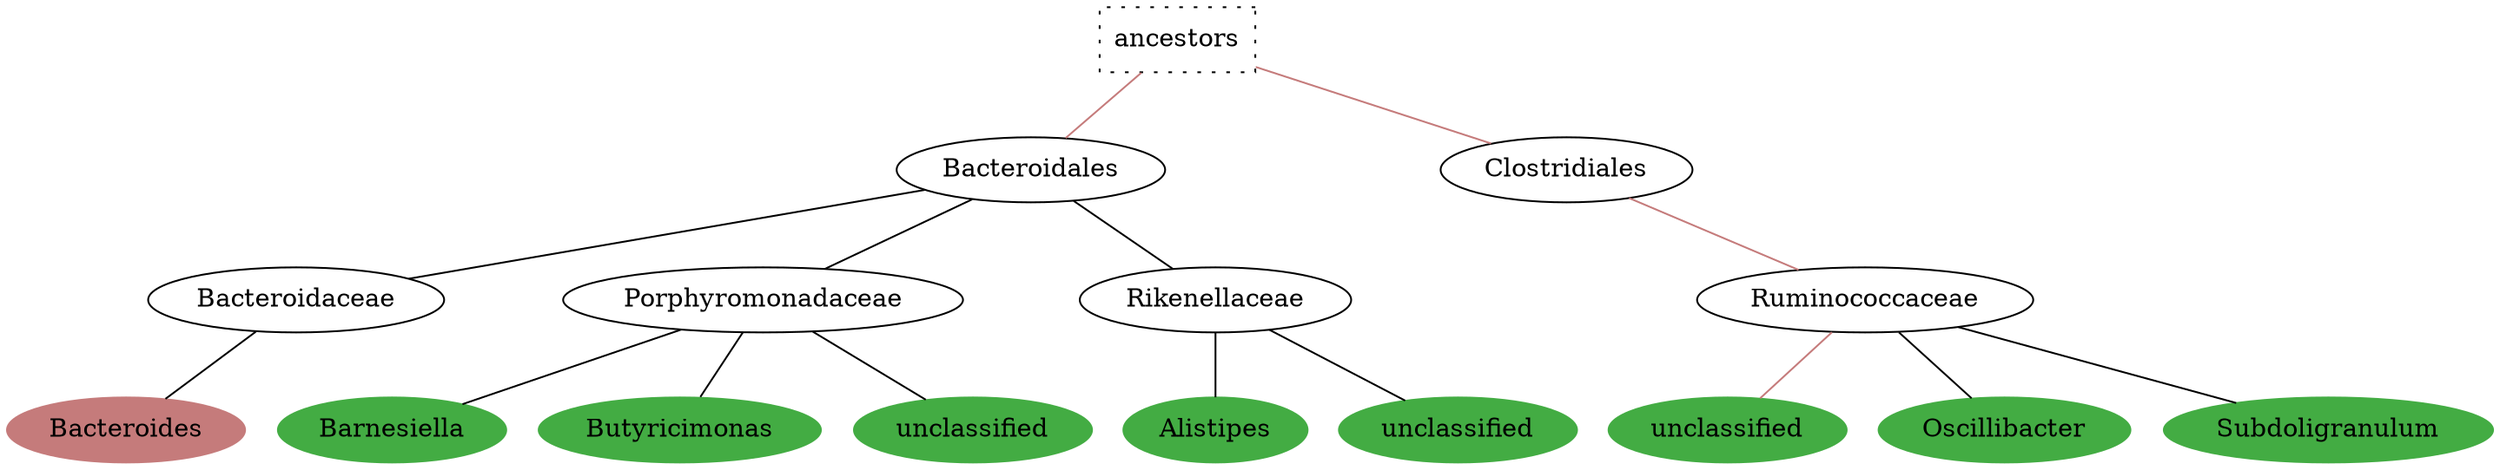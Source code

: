 graph G {        
        //size ="10,10";
        ancestors [shape=box, style=dotted]; // MOre nodes here, but keep it short
        edge [color="#C57B7B"]; // Mark the Faust correlation relation with red
        ancestors -- Bacteroidales;
        // so is this [style=bold,label="100 times"];
        ancestors -- Clostridiales;
        Clostridiales -- Ruminococcaceae;
        Ruminococcaceae -- unclassified;
        edge [color=black];

        // Mark the MTV pattern green
        Alistipes [color="#43AC43", style=filled]
        Bacteroides [color="#43AC43", style=filled]
        unclassified [color="#43AC43", style=filled]
        Barnesiella [color="#43AC43", style=filled]
        Alistipes [color="#43AC43", style=filled]
        Oscillibacter [color="#43AC43", style=filled]
        Butyricimonas [color="#43AC43", style=filled];
        Subdoligranulum [color="#43AC43", style=filled];
        PorphyromonadaceaeUnclassified [label="unclassified", color="#43AC43", style=filled];
        RikenellaceaeUnclassified [label="unclassified", color="#43AC43", style=filled];
        Ruminococcaceae -- Oscillibacter;
        Ruminococcaceae -- Subdoligranulum;
        Bacteroidales -- Bacteroidaceae;
        Bacteroidales -- Porphyromonadaceae
        Porphyromonadaceae -- Barnesiella; 
        Porphyromonadaceae -- Butyricimonas;
        Porphyromonadaceae -- PorphyromonadaceaeUnclassified;
        Bacteroidales -- Rikenellaceae;        
        Rikenellaceae -- RikenellaceaeUnclassified;
        Rikenellaceae -- Alistipes;
        Bacteroides [color="#C57B7B", style=filled];
        Bacteroidaceae -- Bacteroides;

        //make_string [label="make a\nstring"];
        node [shape=box,style=filled,color="blue"];
 }